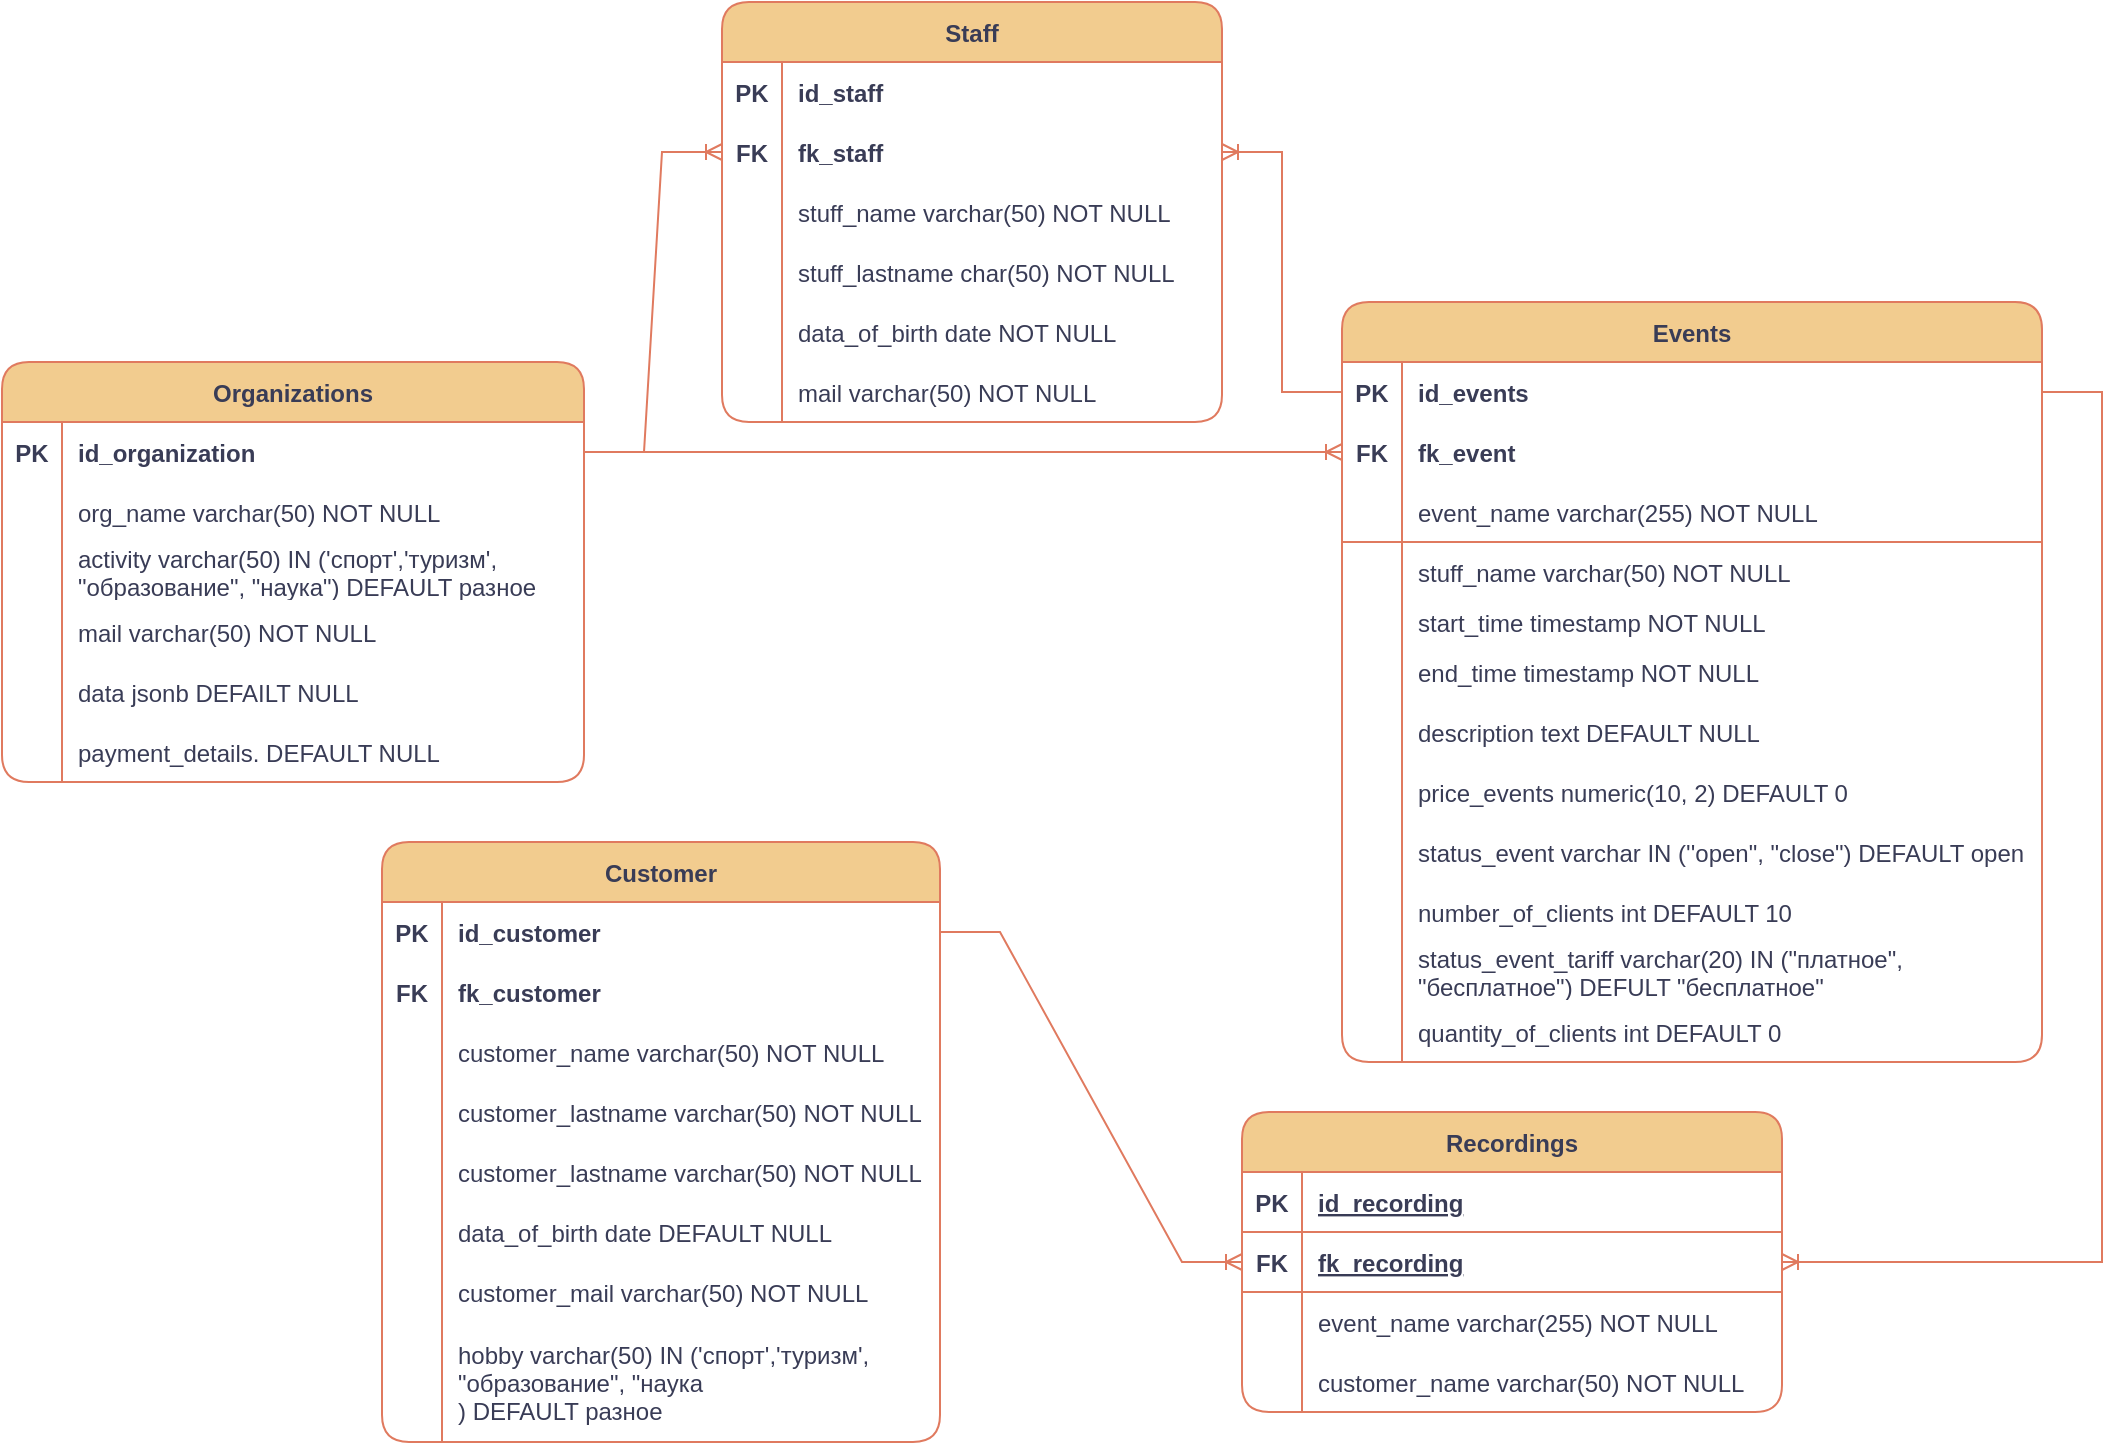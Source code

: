 <mxfile version="22.0.4" type="github" pages="2">
  <diagram id="R2lEEEUBdFMjLlhIrx00" name="Page-1">
    <mxGraphModel dx="1644" dy="1647" grid="1" gridSize="10" guides="1" tooltips="1" connect="1" arrows="1" fold="1" page="1" pageScale="1" pageWidth="850" pageHeight="1100" math="0" shadow="0" extFonts="Permanent Marker^https://fonts.googleapis.com/css?family=Permanent+Marker">
      <root>
        <mxCell id="0" />
        <mxCell id="1" parent="0" />
        <mxCell id="C-vyLk0tnHw3VtMMgP7b-2" value="Events" style="shape=table;startSize=30;container=1;collapsible=1;childLayout=tableLayout;fixedRows=1;rowLines=0;fontStyle=1;align=center;resizeLast=1;rounded=1;labelBackgroundColor=none;fillColor=#F2CC8F;strokeColor=#E07A5F;fontColor=#393C56;" parent="1" vertex="1">
          <mxGeometry x="530" y="70" width="350" height="380" as="geometry" />
        </mxCell>
        <mxCell id="FcAonX_O4nh6kJEHTX_8-189" value="" style="shape=partialRectangle;collapsible=0;dropTarget=0;pointerEvents=0;fillColor=none;points=[[0,0.5],[1,0.5]];portConstraint=eastwest;top=0;left=0;right=0;bottom=0;rounded=1;labelBackgroundColor=none;strokeColor=#E07A5F;fontColor=#393C56;" parent="C-vyLk0tnHw3VtMMgP7b-2" vertex="1">
          <mxGeometry y="30" width="350" height="30" as="geometry" />
        </mxCell>
        <mxCell id="FcAonX_O4nh6kJEHTX_8-190" value="PK" style="shape=partialRectangle;overflow=hidden;connectable=0;fillColor=none;top=0;left=0;bottom=0;right=0;rounded=1;labelBackgroundColor=none;strokeColor=#E07A5F;fontColor=#393C56;fontStyle=1" parent="FcAonX_O4nh6kJEHTX_8-189" vertex="1">
          <mxGeometry width="30" height="30" as="geometry">
            <mxRectangle width="30" height="30" as="alternateBounds" />
          </mxGeometry>
        </mxCell>
        <mxCell id="FcAonX_O4nh6kJEHTX_8-191" value="id_events" style="shape=partialRectangle;overflow=hidden;connectable=0;fillColor=none;top=0;left=0;bottom=0;right=0;align=left;spacingLeft=6;rounded=1;labelBackgroundColor=none;strokeColor=#E07A5F;fontColor=#393C56;fontStyle=1" parent="FcAonX_O4nh6kJEHTX_8-189" vertex="1">
          <mxGeometry x="30" width="320" height="30" as="geometry">
            <mxRectangle width="320" height="30" as="alternateBounds" />
          </mxGeometry>
        </mxCell>
        <mxCell id="FcAonX_O4nh6kJEHTX_8-214" value="" style="shape=partialRectangle;collapsible=0;dropTarget=0;pointerEvents=0;fillColor=none;points=[[0,0.5],[1,0.5]];portConstraint=eastwest;top=0;left=0;right=0;bottom=0;rounded=1;labelBackgroundColor=none;strokeColor=#E07A5F;fontColor=#393C56;" parent="C-vyLk0tnHw3VtMMgP7b-2" vertex="1">
          <mxGeometry y="60" width="350" height="30" as="geometry" />
        </mxCell>
        <mxCell id="FcAonX_O4nh6kJEHTX_8-215" value="FK" style="shape=partialRectangle;overflow=hidden;connectable=0;fillColor=none;top=0;left=0;bottom=0;right=0;rounded=1;labelBackgroundColor=none;strokeColor=#E07A5F;fontColor=#393C56;fontStyle=1" parent="FcAonX_O4nh6kJEHTX_8-214" vertex="1">
          <mxGeometry width="30" height="30" as="geometry">
            <mxRectangle width="30" height="30" as="alternateBounds" />
          </mxGeometry>
        </mxCell>
        <mxCell id="FcAonX_O4nh6kJEHTX_8-216" value="fk_event" style="shape=partialRectangle;overflow=hidden;connectable=0;fillColor=none;top=0;left=0;bottom=0;right=0;align=left;spacingLeft=6;rounded=1;labelBackgroundColor=none;strokeColor=#E07A5F;fontColor=#393C56;fontStyle=1" parent="FcAonX_O4nh6kJEHTX_8-214" vertex="1">
          <mxGeometry x="30" width="320" height="30" as="geometry">
            <mxRectangle width="320" height="30" as="alternateBounds" />
          </mxGeometry>
        </mxCell>
        <mxCell id="C-vyLk0tnHw3VtMMgP7b-3" value="" style="shape=partialRectangle;collapsible=0;dropTarget=0;pointerEvents=0;fillColor=none;points=[[0,0.5],[1,0.5]];portConstraint=eastwest;top=0;left=0;right=0;bottom=1;rounded=1;labelBackgroundColor=none;strokeColor=#E07A5F;fontColor=#393C56;" parent="C-vyLk0tnHw3VtMMgP7b-2" vertex="1">
          <mxGeometry y="90" width="350" height="30" as="geometry" />
        </mxCell>
        <mxCell id="C-vyLk0tnHw3VtMMgP7b-4" value="" style="shape=partialRectangle;overflow=hidden;connectable=0;fillColor=none;top=0;left=0;bottom=0;right=0;fontStyle=1;rounded=1;labelBackgroundColor=none;strokeColor=#E07A5F;fontColor=#393C56;" parent="C-vyLk0tnHw3VtMMgP7b-3" vertex="1">
          <mxGeometry width="30" height="30" as="geometry">
            <mxRectangle width="30" height="30" as="alternateBounds" />
          </mxGeometry>
        </mxCell>
        <mxCell id="C-vyLk0tnHw3VtMMgP7b-5" value="event_name varchar(255) NOT NULL" style="shape=partialRectangle;overflow=hidden;connectable=0;fillColor=none;top=0;left=0;bottom=0;right=0;align=left;spacingLeft=6;fontStyle=0;rounded=1;labelBackgroundColor=none;strokeColor=default;fontColor=#393C56;" parent="C-vyLk0tnHw3VtMMgP7b-3" vertex="1">
          <mxGeometry x="30" width="320" height="30" as="geometry">
            <mxRectangle width="320" height="30" as="alternateBounds" />
          </mxGeometry>
        </mxCell>
        <mxCell id="C-vyLk0tnHw3VtMMgP7b-6" value="" style="shape=partialRectangle;collapsible=0;dropTarget=0;pointerEvents=0;fillColor=none;points=[[0,0.5],[1,0.5]];portConstraint=eastwest;top=0;left=0;right=0;bottom=0;rounded=1;labelBackgroundColor=none;strokeColor=#E07A5F;fontColor=#393C56;" parent="C-vyLk0tnHw3VtMMgP7b-2" vertex="1">
          <mxGeometry y="120" width="350" height="30" as="geometry" />
        </mxCell>
        <mxCell id="C-vyLk0tnHw3VtMMgP7b-7" value="" style="shape=partialRectangle;overflow=hidden;connectable=0;fillColor=none;top=0;left=0;bottom=0;right=0;rounded=1;labelBackgroundColor=none;strokeColor=#E07A5F;fontColor=#393C56;" parent="C-vyLk0tnHw3VtMMgP7b-6" vertex="1">
          <mxGeometry width="30" height="30" as="geometry">
            <mxRectangle width="30" height="30" as="alternateBounds" />
          </mxGeometry>
        </mxCell>
        <mxCell id="C-vyLk0tnHw3VtMMgP7b-8" value="stuff_name varchar(50) NOT NULL" style="shape=partialRectangle;overflow=hidden;connectable=0;fillColor=none;top=0;left=0;bottom=0;right=0;align=left;spacingLeft=6;rounded=1;labelBackgroundColor=none;strokeColor=#E07A5F;fontColor=#393C56;" parent="C-vyLk0tnHw3VtMMgP7b-6" vertex="1">
          <mxGeometry x="30" width="320" height="30" as="geometry">
            <mxRectangle width="320" height="30" as="alternateBounds" />
          </mxGeometry>
        </mxCell>
        <mxCell id="C-vyLk0tnHw3VtMMgP7b-9" value="" style="shape=partialRectangle;collapsible=0;dropTarget=0;pointerEvents=0;fillColor=none;points=[[0,0.5],[1,0.5]];portConstraint=eastwest;top=0;left=0;right=0;bottom=0;rounded=1;labelBackgroundColor=none;strokeColor=#E07A5F;fontColor=#393C56;" parent="C-vyLk0tnHw3VtMMgP7b-2" vertex="1">
          <mxGeometry y="150" width="350" height="20" as="geometry" />
        </mxCell>
        <mxCell id="C-vyLk0tnHw3VtMMgP7b-10" value="" style="shape=partialRectangle;overflow=hidden;connectable=0;fillColor=none;top=0;left=0;bottom=0;right=0;rounded=1;labelBackgroundColor=none;strokeColor=#E07A5F;fontColor=#393C56;" parent="C-vyLk0tnHw3VtMMgP7b-9" vertex="1">
          <mxGeometry width="30" height="20" as="geometry">
            <mxRectangle width="30" height="20" as="alternateBounds" />
          </mxGeometry>
        </mxCell>
        <mxCell id="C-vyLk0tnHw3VtMMgP7b-11" value="start_time timestamp NOT NULL" style="shape=partialRectangle;overflow=hidden;connectable=0;fillColor=none;top=0;left=0;bottom=0;right=0;align=left;spacingLeft=6;rounded=1;labelBackgroundColor=none;strokeColor=#E07A5F;fontColor=#393C56;" parent="C-vyLk0tnHw3VtMMgP7b-9" vertex="1">
          <mxGeometry x="30" width="320" height="20" as="geometry">
            <mxRectangle width="320" height="20" as="alternateBounds" />
          </mxGeometry>
        </mxCell>
        <mxCell id="FcAonX_O4nh6kJEHTX_8-180" value="" style="shape=partialRectangle;collapsible=0;dropTarget=0;pointerEvents=0;fillColor=none;points=[[0,0.5],[1,0.5]];portConstraint=eastwest;top=0;left=0;right=0;bottom=0;rounded=1;labelBackgroundColor=none;strokeColor=#E07A5F;fontColor=#393C56;" parent="C-vyLk0tnHw3VtMMgP7b-2" vertex="1">
          <mxGeometry y="170" width="350" height="30" as="geometry" />
        </mxCell>
        <mxCell id="FcAonX_O4nh6kJEHTX_8-181" value="" style="shape=partialRectangle;overflow=hidden;connectable=0;fillColor=none;top=0;left=0;bottom=0;right=0;rounded=1;labelBackgroundColor=none;strokeColor=#E07A5F;fontColor=#393C56;" parent="FcAonX_O4nh6kJEHTX_8-180" vertex="1">
          <mxGeometry width="30" height="30" as="geometry">
            <mxRectangle width="30" height="30" as="alternateBounds" />
          </mxGeometry>
        </mxCell>
        <mxCell id="FcAonX_O4nh6kJEHTX_8-182" value="end_time timestamp NOT NULL" style="shape=partialRectangle;overflow=hidden;connectable=0;fillColor=none;top=0;left=0;bottom=0;right=0;align=left;spacingLeft=6;rounded=1;labelBackgroundColor=none;strokeColor=#E07A5F;fontColor=#393C56;" parent="FcAonX_O4nh6kJEHTX_8-180" vertex="1">
          <mxGeometry x="30" width="320" height="30" as="geometry">
            <mxRectangle width="320" height="30" as="alternateBounds" />
          </mxGeometry>
        </mxCell>
        <mxCell id="FcAonX_O4nh6kJEHTX_8-199" value="" style="shape=partialRectangle;collapsible=0;dropTarget=0;pointerEvents=0;fillColor=none;points=[[0,0.5],[1,0.5]];portConstraint=eastwest;top=0;left=0;right=0;bottom=0;rounded=1;labelBackgroundColor=none;strokeColor=#E07A5F;fontColor=#393C56;" parent="C-vyLk0tnHw3VtMMgP7b-2" vertex="1">
          <mxGeometry y="200" width="350" height="30" as="geometry" />
        </mxCell>
        <mxCell id="FcAonX_O4nh6kJEHTX_8-200" value="" style="shape=partialRectangle;overflow=hidden;connectable=0;fillColor=none;top=0;left=0;bottom=0;right=0;rounded=1;labelBackgroundColor=none;strokeColor=#E07A5F;fontColor=#393C56;" parent="FcAonX_O4nh6kJEHTX_8-199" vertex="1">
          <mxGeometry width="30" height="30" as="geometry">
            <mxRectangle width="30" height="30" as="alternateBounds" />
          </mxGeometry>
        </mxCell>
        <mxCell id="FcAonX_O4nh6kJEHTX_8-201" value="description text DEFAULT NULL" style="shape=partialRectangle;overflow=hidden;connectable=0;fillColor=none;top=0;left=0;bottom=0;right=0;align=left;spacingLeft=6;rounded=1;labelBackgroundColor=none;strokeColor=#E07A5F;fontColor=#393C56;" parent="FcAonX_O4nh6kJEHTX_8-199" vertex="1">
          <mxGeometry x="30" width="320" height="30" as="geometry">
            <mxRectangle width="320" height="30" as="alternateBounds" />
          </mxGeometry>
        </mxCell>
        <mxCell id="FcAonX_O4nh6kJEHTX_8-208" value="" style="shape=partialRectangle;collapsible=0;dropTarget=0;pointerEvents=0;fillColor=none;points=[[0,0.5],[1,0.5]];portConstraint=eastwest;top=0;left=0;right=0;bottom=0;rounded=1;labelBackgroundColor=none;strokeColor=#E07A5F;fontColor=#393C56;" parent="C-vyLk0tnHw3VtMMgP7b-2" vertex="1">
          <mxGeometry y="230" width="350" height="30" as="geometry" />
        </mxCell>
        <mxCell id="FcAonX_O4nh6kJEHTX_8-209" value="" style="shape=partialRectangle;overflow=hidden;connectable=0;fillColor=none;top=0;left=0;bottom=0;right=0;rounded=1;labelBackgroundColor=none;strokeColor=#E07A5F;fontColor=#393C56;" parent="FcAonX_O4nh6kJEHTX_8-208" vertex="1">
          <mxGeometry width="30" height="30" as="geometry">
            <mxRectangle width="30" height="30" as="alternateBounds" />
          </mxGeometry>
        </mxCell>
        <mxCell id="FcAonX_O4nh6kJEHTX_8-210" value="price_events numeric(10, 2) DEFAULT 0" style="shape=partialRectangle;overflow=hidden;connectable=0;fillColor=none;top=0;left=0;bottom=0;right=0;align=left;spacingLeft=6;rounded=1;labelBackgroundColor=none;strokeColor=#E07A5F;fontColor=#393C56;" parent="FcAonX_O4nh6kJEHTX_8-208" vertex="1">
          <mxGeometry x="30" width="320" height="30" as="geometry">
            <mxRectangle width="320" height="30" as="alternateBounds" />
          </mxGeometry>
        </mxCell>
        <mxCell id="FcAonX_O4nh6kJEHTX_8-257" value="" style="shape=partialRectangle;collapsible=0;dropTarget=0;pointerEvents=0;fillColor=none;points=[[0,0.5],[1,0.5]];portConstraint=eastwest;top=0;left=0;right=0;bottom=0;rounded=1;labelBackgroundColor=none;strokeColor=#E07A5F;fontColor=#393C56;" parent="C-vyLk0tnHw3VtMMgP7b-2" vertex="1">
          <mxGeometry y="260" width="350" height="30" as="geometry" />
        </mxCell>
        <mxCell id="FcAonX_O4nh6kJEHTX_8-258" value="" style="shape=partialRectangle;overflow=hidden;connectable=0;fillColor=none;top=0;left=0;bottom=0;right=0;rounded=1;labelBackgroundColor=none;strokeColor=#E07A5F;fontColor=#393C56;" parent="FcAonX_O4nh6kJEHTX_8-257" vertex="1">
          <mxGeometry width="30" height="30" as="geometry">
            <mxRectangle width="30" height="30" as="alternateBounds" />
          </mxGeometry>
        </mxCell>
        <mxCell id="FcAonX_O4nh6kJEHTX_8-259" value="status_event varchar IN (&#39;&#39;open&quot;, &quot;close&quot;) DEFAULT open" style="shape=partialRectangle;overflow=hidden;connectable=0;fillColor=none;top=0;left=0;bottom=0;right=0;align=left;spacingLeft=6;rounded=1;labelBackgroundColor=none;strokeColor=#E07A5F;fontColor=#393C56;" parent="FcAonX_O4nh6kJEHTX_8-257" vertex="1">
          <mxGeometry x="30" width="320" height="30" as="geometry">
            <mxRectangle width="320" height="30" as="alternateBounds" />
          </mxGeometry>
        </mxCell>
        <mxCell id="FcAonX_O4nh6kJEHTX_8-263" value="" style="shape=partialRectangle;collapsible=0;dropTarget=0;pointerEvents=0;fillColor=none;points=[[0,0.5],[1,0.5]];portConstraint=eastwest;top=0;left=0;right=0;bottom=0;rounded=1;labelBackgroundColor=none;strokeColor=#E07A5F;fontColor=#393C56;" parent="C-vyLk0tnHw3VtMMgP7b-2" vertex="1">
          <mxGeometry y="290" width="350" height="30" as="geometry" />
        </mxCell>
        <mxCell id="FcAonX_O4nh6kJEHTX_8-264" value="" style="shape=partialRectangle;overflow=hidden;connectable=0;fillColor=none;top=0;left=0;bottom=0;right=0;rounded=1;labelBackgroundColor=none;strokeColor=#E07A5F;fontColor=#393C56;" parent="FcAonX_O4nh6kJEHTX_8-263" vertex="1">
          <mxGeometry width="30" height="30" as="geometry">
            <mxRectangle width="30" height="30" as="alternateBounds" />
          </mxGeometry>
        </mxCell>
        <mxCell id="FcAonX_O4nh6kJEHTX_8-265" value="number_of_clients int DEFAULT 10" style="shape=partialRectangle;overflow=hidden;connectable=0;fillColor=none;top=0;left=0;bottom=0;right=0;align=left;spacingLeft=6;rounded=1;labelBackgroundColor=none;strokeColor=#E07A5F;fontColor=#393C56;" parent="FcAonX_O4nh6kJEHTX_8-263" vertex="1">
          <mxGeometry x="30" width="320" height="30" as="geometry">
            <mxRectangle width="320" height="30" as="alternateBounds" />
          </mxGeometry>
        </mxCell>
        <mxCell id="FcAonX_O4nh6kJEHTX_8-266" value="" style="shape=partialRectangle;collapsible=0;dropTarget=0;pointerEvents=0;fillColor=none;points=[[0,0.5],[1,0.5]];portConstraint=eastwest;top=0;left=0;right=0;bottom=0;rounded=1;labelBackgroundColor=none;strokeColor=#E07A5F;fontColor=#393C56;" parent="C-vyLk0tnHw3VtMMgP7b-2" vertex="1">
          <mxGeometry y="320" width="350" height="30" as="geometry" />
        </mxCell>
        <mxCell id="FcAonX_O4nh6kJEHTX_8-267" value="" style="shape=partialRectangle;overflow=hidden;connectable=0;fillColor=none;top=0;left=0;bottom=0;right=0;rounded=1;labelBackgroundColor=none;strokeColor=#E07A5F;fontColor=#393C56;" parent="FcAonX_O4nh6kJEHTX_8-266" vertex="1">
          <mxGeometry width="30" height="30" as="geometry">
            <mxRectangle width="30" height="30" as="alternateBounds" />
          </mxGeometry>
        </mxCell>
        <mxCell id="FcAonX_O4nh6kJEHTX_8-268" value="status_event_tariff varchar(20) IN (&quot;платное&quot;,&#xa;&quot;бесплатное&quot;) DEFULT &quot;бесплатное&quot;" style="shape=partialRectangle;overflow=hidden;connectable=0;fillColor=none;top=0;left=0;bottom=0;right=0;align=left;spacingLeft=6;rounded=1;labelBackgroundColor=none;strokeColor=#E07A5F;fontColor=#393C56;" parent="FcAonX_O4nh6kJEHTX_8-266" vertex="1">
          <mxGeometry x="30" width="320" height="30" as="geometry">
            <mxRectangle width="320" height="30" as="alternateBounds" />
          </mxGeometry>
        </mxCell>
        <mxCell id="FcAonX_O4nh6kJEHTX_8-269" value="" style="shape=partialRectangle;collapsible=0;dropTarget=0;pointerEvents=0;fillColor=none;points=[[0,0.5],[1,0.5]];portConstraint=eastwest;top=0;left=0;right=0;bottom=0;rounded=1;labelBackgroundColor=none;strokeColor=#E07A5F;fontColor=#393C56;" parent="C-vyLk0tnHw3VtMMgP7b-2" vertex="1">
          <mxGeometry y="350" width="350" height="30" as="geometry" />
        </mxCell>
        <mxCell id="FcAonX_O4nh6kJEHTX_8-270" value="" style="shape=partialRectangle;overflow=hidden;connectable=0;fillColor=none;top=0;left=0;bottom=0;right=0;rounded=1;labelBackgroundColor=none;strokeColor=#E07A5F;fontColor=#393C56;" parent="FcAonX_O4nh6kJEHTX_8-269" vertex="1">
          <mxGeometry width="30" height="30" as="geometry">
            <mxRectangle width="30" height="30" as="alternateBounds" />
          </mxGeometry>
        </mxCell>
        <mxCell id="FcAonX_O4nh6kJEHTX_8-271" value="quantity_of_clients int DEFAULT 0" style="shape=partialRectangle;overflow=hidden;connectable=0;fillColor=none;top=0;left=0;bottom=0;right=0;align=left;spacingLeft=6;rounded=1;labelBackgroundColor=none;strokeColor=#E07A5F;fontColor=#393C56;" parent="FcAonX_O4nh6kJEHTX_8-269" vertex="1">
          <mxGeometry x="30" width="320" height="30" as="geometry">
            <mxRectangle width="320" height="30" as="alternateBounds" />
          </mxGeometry>
        </mxCell>
        <mxCell id="C-vyLk0tnHw3VtMMgP7b-13" value="Recordings" style="shape=table;startSize=30;container=1;collapsible=1;childLayout=tableLayout;fixedRows=1;rowLines=0;fontStyle=1;align=center;resizeLast=1;rounded=1;labelBackgroundColor=none;fillColor=#F2CC8F;strokeColor=#E07A5F;fontColor=#393C56;" parent="1" vertex="1">
          <mxGeometry x="480" y="475" width="270" height="150" as="geometry" />
        </mxCell>
        <mxCell id="C-vyLk0tnHw3VtMMgP7b-14" value="" style="shape=partialRectangle;collapsible=0;dropTarget=0;pointerEvents=0;fillColor=none;points=[[0,0.5],[1,0.5]];portConstraint=eastwest;top=0;left=0;right=0;bottom=1;rounded=1;labelBackgroundColor=none;strokeColor=#E07A5F;fontColor=#393C56;" parent="C-vyLk0tnHw3VtMMgP7b-13" vertex="1">
          <mxGeometry y="30" width="270" height="30" as="geometry" />
        </mxCell>
        <mxCell id="C-vyLk0tnHw3VtMMgP7b-15" value="PK" style="shape=partialRectangle;overflow=hidden;connectable=0;fillColor=none;top=0;left=0;bottom=0;right=0;fontStyle=1;rounded=1;labelBackgroundColor=none;strokeColor=#E07A5F;fontColor=#393C56;" parent="C-vyLk0tnHw3VtMMgP7b-14" vertex="1">
          <mxGeometry width="30" height="30" as="geometry">
            <mxRectangle width="30" height="30" as="alternateBounds" />
          </mxGeometry>
        </mxCell>
        <mxCell id="C-vyLk0tnHw3VtMMgP7b-16" value="id_recording" style="shape=partialRectangle;overflow=hidden;connectable=0;fillColor=none;top=0;left=0;bottom=0;right=0;align=left;spacingLeft=6;fontStyle=5;rounded=1;labelBackgroundColor=none;strokeColor=#E07A5F;fontColor=#393C56;" parent="C-vyLk0tnHw3VtMMgP7b-14" vertex="1">
          <mxGeometry x="30" width="240" height="30" as="geometry">
            <mxRectangle width="240" height="30" as="alternateBounds" />
          </mxGeometry>
        </mxCell>
        <mxCell id="FcAonX_O4nh6kJEHTX_8-226" value="" style="shape=partialRectangle;collapsible=0;dropTarget=0;pointerEvents=0;fillColor=none;points=[[0,0.5],[1,0.5]];portConstraint=eastwest;top=0;left=0;right=0;bottom=1;rounded=1;labelBackgroundColor=none;strokeColor=#E07A5F;fontColor=#393C56;" parent="C-vyLk0tnHw3VtMMgP7b-13" vertex="1">
          <mxGeometry y="60" width="270" height="30" as="geometry" />
        </mxCell>
        <mxCell id="FcAonX_O4nh6kJEHTX_8-227" value="FK" style="shape=partialRectangle;overflow=hidden;connectable=0;fillColor=none;top=0;left=0;bottom=0;right=0;fontStyle=1;rounded=1;labelBackgroundColor=none;strokeColor=#E07A5F;fontColor=#393C56;" parent="FcAonX_O4nh6kJEHTX_8-226" vertex="1">
          <mxGeometry width="30" height="30" as="geometry">
            <mxRectangle width="30" height="30" as="alternateBounds" />
          </mxGeometry>
        </mxCell>
        <mxCell id="FcAonX_O4nh6kJEHTX_8-228" value="fk_recording" style="shape=partialRectangle;overflow=hidden;connectable=0;fillColor=none;top=0;left=0;bottom=0;right=0;align=left;spacingLeft=6;fontStyle=5;rounded=1;labelBackgroundColor=none;strokeColor=#E07A5F;fontColor=#393C56;" parent="FcAonX_O4nh6kJEHTX_8-226" vertex="1">
          <mxGeometry x="30" width="240" height="30" as="geometry">
            <mxRectangle width="240" height="30" as="alternateBounds" />
          </mxGeometry>
        </mxCell>
        <mxCell id="C-vyLk0tnHw3VtMMgP7b-17" value="" style="shape=partialRectangle;collapsible=0;dropTarget=0;pointerEvents=0;fillColor=none;points=[[0,0.5],[1,0.5]];portConstraint=eastwest;top=0;left=0;right=0;bottom=0;rounded=1;labelBackgroundColor=none;strokeColor=#E07A5F;fontColor=#393C56;" parent="C-vyLk0tnHw3VtMMgP7b-13" vertex="1">
          <mxGeometry y="90" width="270" height="30" as="geometry" />
        </mxCell>
        <mxCell id="C-vyLk0tnHw3VtMMgP7b-18" value="" style="shape=partialRectangle;overflow=hidden;connectable=0;fillColor=none;top=0;left=0;bottom=0;right=0;rounded=1;labelBackgroundColor=none;strokeColor=#E07A5F;fontColor=#393C56;" parent="C-vyLk0tnHw3VtMMgP7b-17" vertex="1">
          <mxGeometry width="30" height="30" as="geometry">
            <mxRectangle width="30" height="30" as="alternateBounds" />
          </mxGeometry>
        </mxCell>
        <mxCell id="C-vyLk0tnHw3VtMMgP7b-19" value="event_name varchar(255) NOT NULL" style="shape=partialRectangle;overflow=hidden;connectable=0;fillColor=none;top=0;left=0;bottom=0;right=0;align=left;spacingLeft=6;rounded=1;labelBackgroundColor=none;strokeColor=#E07A5F;fontColor=#393C56;" parent="C-vyLk0tnHw3VtMMgP7b-17" vertex="1">
          <mxGeometry x="30" width="240" height="30" as="geometry">
            <mxRectangle width="240" height="30" as="alternateBounds" />
          </mxGeometry>
        </mxCell>
        <mxCell id="FcAonX_O4nh6kJEHTX_8-202" value="" style="shape=partialRectangle;collapsible=0;dropTarget=0;pointerEvents=0;fillColor=none;points=[[0,0.5],[1,0.5]];portConstraint=eastwest;top=0;left=0;right=0;bottom=0;rounded=1;labelBackgroundColor=none;strokeColor=#E07A5F;fontColor=#393C56;" parent="C-vyLk0tnHw3VtMMgP7b-13" vertex="1">
          <mxGeometry y="120" width="270" height="30" as="geometry" />
        </mxCell>
        <mxCell id="FcAonX_O4nh6kJEHTX_8-203" value="" style="shape=partialRectangle;overflow=hidden;connectable=0;fillColor=none;top=0;left=0;bottom=0;right=0;rounded=1;labelBackgroundColor=none;strokeColor=#E07A5F;fontColor=#393C56;" parent="FcAonX_O4nh6kJEHTX_8-202" vertex="1">
          <mxGeometry width="30" height="30" as="geometry">
            <mxRectangle width="30" height="30" as="alternateBounds" />
          </mxGeometry>
        </mxCell>
        <mxCell id="FcAonX_O4nh6kJEHTX_8-204" value="customer_name varchar(50) NOT NULL" style="shape=partialRectangle;overflow=hidden;connectable=0;fillColor=none;top=0;left=0;bottom=0;right=0;align=left;spacingLeft=6;rounded=1;labelBackgroundColor=none;strokeColor=#E07A5F;fontColor=#393C56;" parent="FcAonX_O4nh6kJEHTX_8-202" vertex="1">
          <mxGeometry x="30" width="240" height="30" as="geometry">
            <mxRectangle width="240" height="30" as="alternateBounds" />
          </mxGeometry>
        </mxCell>
        <mxCell id="C-vyLk0tnHw3VtMMgP7b-23" value="Organizations" style="shape=table;startSize=30;container=1;collapsible=1;childLayout=tableLayout;fixedRows=1;rowLines=0;fontStyle=1;align=center;resizeLast=1;rounded=1;labelBackgroundColor=none;fillColor=#F2CC8F;strokeColor=#E07A5F;fontColor=#393C56;" parent="1" vertex="1">
          <mxGeometry x="-140" y="100" width="291" height="210" as="geometry" />
        </mxCell>
        <mxCell id="FcAonX_O4nh6kJEHTX_8-183" value="" style="shape=partialRectangle;collapsible=0;dropTarget=0;pointerEvents=0;fillColor=none;points=[[0,0.5],[1,0.5]];portConstraint=eastwest;top=0;left=0;right=0;bottom=0;rounded=1;labelBackgroundColor=none;strokeColor=#E07A5F;fontColor=#393C56;" parent="C-vyLk0tnHw3VtMMgP7b-23" vertex="1">
          <mxGeometry y="30" width="291" height="30" as="geometry" />
        </mxCell>
        <mxCell id="FcAonX_O4nh6kJEHTX_8-184" value="PK" style="shape=partialRectangle;overflow=hidden;connectable=0;fillColor=none;top=0;left=0;bottom=0;right=0;rounded=1;labelBackgroundColor=none;strokeColor=#E07A5F;fontColor=#393C56;fontStyle=1" parent="FcAonX_O4nh6kJEHTX_8-183" vertex="1">
          <mxGeometry width="30" height="30" as="geometry">
            <mxRectangle width="30" height="30" as="alternateBounds" />
          </mxGeometry>
        </mxCell>
        <mxCell id="FcAonX_O4nh6kJEHTX_8-185" value="id_organization" style="shape=partialRectangle;overflow=hidden;connectable=0;fillColor=none;top=0;left=0;bottom=0;right=0;align=left;spacingLeft=6;rounded=1;labelBackgroundColor=none;strokeColor=#E07A5F;fontColor=#393C56;fontStyle=1" parent="FcAonX_O4nh6kJEHTX_8-183" vertex="1">
          <mxGeometry x="30" width="261" height="30" as="geometry">
            <mxRectangle width="261" height="30" as="alternateBounds" />
          </mxGeometry>
        </mxCell>
        <mxCell id="C-vyLk0tnHw3VtMMgP7b-27" value="" style="shape=partialRectangle;collapsible=0;dropTarget=0;pointerEvents=0;fillColor=none;points=[[0,0.5],[1,0.5]];portConstraint=eastwest;top=0;left=0;right=0;bottom=0;rounded=1;labelBackgroundColor=none;strokeColor=#E07A5F;fontColor=#393C56;" parent="C-vyLk0tnHw3VtMMgP7b-23" vertex="1">
          <mxGeometry y="60" width="291" height="30" as="geometry" />
        </mxCell>
        <mxCell id="C-vyLk0tnHw3VtMMgP7b-28" value="" style="shape=partialRectangle;overflow=hidden;connectable=0;fillColor=none;top=0;left=0;bottom=0;right=0;rounded=1;labelBackgroundColor=none;strokeColor=#E07A5F;fontColor=#393C56;" parent="C-vyLk0tnHw3VtMMgP7b-27" vertex="1">
          <mxGeometry width="30" height="30" as="geometry">
            <mxRectangle width="30" height="30" as="alternateBounds" />
          </mxGeometry>
        </mxCell>
        <mxCell id="C-vyLk0tnHw3VtMMgP7b-29" value="org_name varchar(50) NOT NULL" style="shape=partialRectangle;overflow=hidden;connectable=0;fillColor=none;top=0;left=0;bottom=0;right=0;align=left;spacingLeft=6;rounded=1;labelBackgroundColor=none;strokeColor=#E07A5F;fontColor=#393C56;" parent="C-vyLk0tnHw3VtMMgP7b-27" vertex="1">
          <mxGeometry x="30" width="261" height="30" as="geometry">
            <mxRectangle width="261" height="30" as="alternateBounds" />
          </mxGeometry>
        </mxCell>
        <mxCell id="FcAonX_O4nh6kJEHTX_8-1" value="" style="shape=partialRectangle;collapsible=0;dropTarget=0;pointerEvents=0;fillColor=none;points=[[0,0.5],[1,0.5]];portConstraint=eastwest;top=0;left=0;right=0;bottom=0;rounded=1;labelBackgroundColor=none;strokeColor=#E07A5F;fontColor=#393C56;" parent="C-vyLk0tnHw3VtMMgP7b-23" vertex="1">
          <mxGeometry y="90" width="291" height="30" as="geometry" />
        </mxCell>
        <mxCell id="FcAonX_O4nh6kJEHTX_8-2" value="" style="shape=partialRectangle;overflow=hidden;connectable=0;fillColor=none;top=0;left=0;bottom=0;right=0;rounded=1;labelBackgroundColor=none;strokeColor=#E07A5F;fontColor=#393C56;" parent="FcAonX_O4nh6kJEHTX_8-1" vertex="1">
          <mxGeometry width="30" height="30" as="geometry">
            <mxRectangle width="30" height="30" as="alternateBounds" />
          </mxGeometry>
        </mxCell>
        <mxCell id="FcAonX_O4nh6kJEHTX_8-3" value="activity varchar(50) IN (&#39;спорт&#39;,&#39;туризм&#39;,&#xa;&quot;образование&quot;, &quot;наука&quot;) DEFAULT разное" style="shape=partialRectangle;overflow=hidden;connectable=0;fillColor=none;top=0;left=0;bottom=0;right=0;align=left;spacingLeft=6;rounded=1;labelBackgroundColor=none;strokeColor=#E07A5F;fontColor=#393C56;" parent="FcAonX_O4nh6kJEHTX_8-1" vertex="1">
          <mxGeometry x="30" width="261" height="30" as="geometry">
            <mxRectangle width="261" height="30" as="alternateBounds" />
          </mxGeometry>
        </mxCell>
        <mxCell id="FcAonX_O4nh6kJEHTX_8-7" value="" style="shape=partialRectangle;collapsible=0;dropTarget=0;pointerEvents=0;fillColor=none;points=[[0,0.5],[1,0.5]];portConstraint=eastwest;top=0;left=0;right=0;bottom=0;rounded=1;labelBackgroundColor=none;strokeColor=#E07A5F;fontColor=#393C56;" parent="C-vyLk0tnHw3VtMMgP7b-23" vertex="1">
          <mxGeometry y="120" width="291" height="30" as="geometry" />
        </mxCell>
        <mxCell id="FcAonX_O4nh6kJEHTX_8-8" value="" style="shape=partialRectangle;overflow=hidden;connectable=0;fillColor=none;top=0;left=0;bottom=0;right=0;rounded=1;labelBackgroundColor=none;strokeColor=#E07A5F;fontColor=#393C56;" parent="FcAonX_O4nh6kJEHTX_8-7" vertex="1">
          <mxGeometry width="30" height="30" as="geometry">
            <mxRectangle width="30" height="30" as="alternateBounds" />
          </mxGeometry>
        </mxCell>
        <mxCell id="FcAonX_O4nh6kJEHTX_8-9" value="mail varchar(50) NOT NULL" style="shape=partialRectangle;overflow=hidden;connectable=0;fillColor=none;top=0;left=0;bottom=0;right=0;align=left;spacingLeft=6;rounded=1;labelBackgroundColor=none;strokeColor=#E07A5F;fontColor=#393C56;" parent="FcAonX_O4nh6kJEHTX_8-7" vertex="1">
          <mxGeometry x="30" width="261" height="30" as="geometry">
            <mxRectangle width="261" height="30" as="alternateBounds" />
          </mxGeometry>
        </mxCell>
        <mxCell id="FcAonX_O4nh6kJEHTX_8-10" value="" style="shape=partialRectangle;collapsible=0;dropTarget=0;pointerEvents=0;fillColor=none;points=[[0,0.5],[1,0.5]];portConstraint=eastwest;top=0;left=0;right=0;bottom=0;rounded=1;labelBackgroundColor=none;strokeColor=#E07A5F;fontColor=#393C56;" parent="C-vyLk0tnHw3VtMMgP7b-23" vertex="1">
          <mxGeometry y="150" width="291" height="30" as="geometry" />
        </mxCell>
        <mxCell id="FcAonX_O4nh6kJEHTX_8-11" value="" style="shape=partialRectangle;overflow=hidden;connectable=0;fillColor=none;top=0;left=0;bottom=0;right=0;rounded=1;labelBackgroundColor=none;strokeColor=#E07A5F;fontColor=#393C56;" parent="FcAonX_O4nh6kJEHTX_8-10" vertex="1">
          <mxGeometry width="30" height="30" as="geometry">
            <mxRectangle width="30" height="30" as="alternateBounds" />
          </mxGeometry>
        </mxCell>
        <mxCell id="FcAonX_O4nh6kJEHTX_8-12" value="data jsonb DEFAILT NULL" style="shape=partialRectangle;overflow=hidden;connectable=0;fillColor=none;top=0;left=0;bottom=0;right=0;align=left;spacingLeft=6;rounded=1;labelBackgroundColor=none;strokeColor=#E07A5F;fontColor=#393C56;" parent="FcAonX_O4nh6kJEHTX_8-10" vertex="1">
          <mxGeometry x="30" width="261" height="30" as="geometry">
            <mxRectangle width="261" height="30" as="alternateBounds" />
          </mxGeometry>
        </mxCell>
        <mxCell id="FcAonX_O4nh6kJEHTX_8-13" value="" style="shape=partialRectangle;collapsible=0;dropTarget=0;pointerEvents=0;fillColor=none;points=[[0,0.5],[1,0.5]];portConstraint=eastwest;top=0;left=0;right=0;bottom=0;rounded=1;labelBackgroundColor=none;strokeColor=#E07A5F;fontColor=#393C56;" parent="C-vyLk0tnHw3VtMMgP7b-23" vertex="1">
          <mxGeometry y="180" width="291" height="30" as="geometry" />
        </mxCell>
        <mxCell id="FcAonX_O4nh6kJEHTX_8-14" value="" style="shape=partialRectangle;overflow=hidden;connectable=0;fillColor=none;top=0;left=0;bottom=0;right=0;rounded=1;labelBackgroundColor=none;strokeColor=#E07A5F;fontColor=#393C56;" parent="FcAonX_O4nh6kJEHTX_8-13" vertex="1">
          <mxGeometry width="30" height="30" as="geometry">
            <mxRectangle width="30" height="30" as="alternateBounds" />
          </mxGeometry>
        </mxCell>
        <mxCell id="FcAonX_O4nh6kJEHTX_8-15" value="payment_details. DEFAULT NULL" style="shape=partialRectangle;overflow=hidden;connectable=0;fillColor=none;top=0;left=0;bottom=0;right=0;align=left;spacingLeft=6;rounded=1;labelBackgroundColor=none;strokeColor=#E07A5F;fontColor=#393C56;" parent="FcAonX_O4nh6kJEHTX_8-13" vertex="1">
          <mxGeometry x="30" width="261" height="30" as="geometry">
            <mxRectangle width="261" height="30" as="alternateBounds" />
          </mxGeometry>
        </mxCell>
        <mxCell id="JEwM6BS6gwkNIQAgvdOr-1" value="Customer" style="shape=table;startSize=30;container=1;collapsible=1;childLayout=tableLayout;fixedRows=1;rowLines=0;fontStyle=1;align=center;resizeLast=1;rounded=1;labelBackgroundColor=none;fillColor=#F2CC8F;strokeColor=#E07A5F;fontColor=#393C56;" parent="1" vertex="1">
          <mxGeometry x="50" y="340" width="279" height="300" as="geometry">
            <mxRectangle x="120" y="300" width="110" height="30" as="alternateBounds" />
          </mxGeometry>
        </mxCell>
        <mxCell id="FcAonX_O4nh6kJEHTX_8-196" value="" style="shape=partialRectangle;collapsible=0;dropTarget=0;pointerEvents=0;fillColor=none;points=[[0,0.5],[1,0.5]];portConstraint=eastwest;top=0;left=0;right=0;bottom=0;rounded=1;labelBackgroundColor=none;strokeColor=#E07A5F;fontColor=#393C56;" parent="JEwM6BS6gwkNIQAgvdOr-1" vertex="1">
          <mxGeometry y="30" width="279" height="30" as="geometry" />
        </mxCell>
        <mxCell id="FcAonX_O4nh6kJEHTX_8-197" value="PK" style="shape=partialRectangle;overflow=hidden;connectable=0;fillColor=none;top=0;left=0;bottom=0;right=0;rounded=1;labelBackgroundColor=none;strokeColor=#E07A5F;fontColor=#393C56;fontStyle=1" parent="FcAonX_O4nh6kJEHTX_8-196" vertex="1">
          <mxGeometry width="30" height="30" as="geometry">
            <mxRectangle width="30" height="30" as="alternateBounds" />
          </mxGeometry>
        </mxCell>
        <mxCell id="FcAonX_O4nh6kJEHTX_8-198" value="id_customer" style="shape=partialRectangle;overflow=hidden;connectable=0;fillColor=none;top=0;left=0;bottom=0;right=0;align=left;spacingLeft=6;rounded=1;labelBackgroundColor=none;strokeColor=#E07A5F;fontColor=#393C56;fontStyle=1" parent="FcAonX_O4nh6kJEHTX_8-196" vertex="1">
          <mxGeometry x="30" width="249" height="30" as="geometry">
            <mxRectangle width="249" height="30" as="alternateBounds" />
          </mxGeometry>
        </mxCell>
        <mxCell id="FcAonX_O4nh6kJEHTX_8-222" value="" style="shape=partialRectangle;collapsible=0;dropTarget=0;pointerEvents=0;fillColor=none;points=[[0,0.5],[1,0.5]];portConstraint=eastwest;top=0;left=0;right=0;bottom=0;rounded=1;labelBackgroundColor=none;strokeColor=#E07A5F;fontColor=#393C56;" parent="JEwM6BS6gwkNIQAgvdOr-1" vertex="1">
          <mxGeometry y="60" width="279" height="30" as="geometry" />
        </mxCell>
        <mxCell id="FcAonX_O4nh6kJEHTX_8-223" value="FK" style="shape=partialRectangle;overflow=hidden;connectable=0;fillColor=none;top=0;left=0;bottom=0;right=0;rounded=1;labelBackgroundColor=none;strokeColor=#E07A5F;fontColor=#393C56;fontStyle=1" parent="FcAonX_O4nh6kJEHTX_8-222" vertex="1">
          <mxGeometry width="30" height="30" as="geometry">
            <mxRectangle width="30" height="30" as="alternateBounds" />
          </mxGeometry>
        </mxCell>
        <mxCell id="FcAonX_O4nh6kJEHTX_8-224" value="fk_customer" style="shape=partialRectangle;overflow=hidden;connectable=0;fillColor=none;top=0;left=0;bottom=0;right=0;align=left;spacingLeft=6;rounded=1;labelBackgroundColor=none;strokeColor=#E07A5F;fontColor=#393C56;fontStyle=1" parent="FcAonX_O4nh6kJEHTX_8-222" vertex="1">
          <mxGeometry x="30" width="249" height="30" as="geometry">
            <mxRectangle width="249" height="30" as="alternateBounds" />
          </mxGeometry>
        </mxCell>
        <mxCell id="JEwM6BS6gwkNIQAgvdOr-5" value="" style="shape=partialRectangle;collapsible=0;dropTarget=0;pointerEvents=0;fillColor=none;points=[[0,0.5],[1,0.5]];portConstraint=eastwest;top=0;left=0;right=0;bottom=0;rounded=1;labelBackgroundColor=none;strokeColor=#E07A5F;fontColor=#393C56;" parent="JEwM6BS6gwkNIQAgvdOr-1" vertex="1">
          <mxGeometry y="90" width="279" height="30" as="geometry" />
        </mxCell>
        <mxCell id="JEwM6BS6gwkNIQAgvdOr-6" value="" style="shape=partialRectangle;overflow=hidden;connectable=0;fillColor=none;top=0;left=0;bottom=0;right=0;rounded=1;labelBackgroundColor=none;strokeColor=#E07A5F;fontColor=#393C56;" parent="JEwM6BS6gwkNIQAgvdOr-5" vertex="1">
          <mxGeometry width="30" height="30" as="geometry">
            <mxRectangle width="30" height="30" as="alternateBounds" />
          </mxGeometry>
        </mxCell>
        <mxCell id="JEwM6BS6gwkNIQAgvdOr-7" value="" style="shape=partialRectangle;overflow=hidden;connectable=0;fillColor=none;top=0;left=0;bottom=0;right=0;align=left;spacingLeft=6;rounded=1;labelBackgroundColor=none;strokeColor=#E07A5F;fontColor=#393C56;" parent="JEwM6BS6gwkNIQAgvdOr-5" vertex="1">
          <mxGeometry x="30" width="249" height="30" as="geometry">
            <mxRectangle width="249" height="30" as="alternateBounds" />
          </mxGeometry>
        </mxCell>
        <mxCell id="FcAonX_O4nh6kJEHTX_8-260" value="" style="shape=partialRectangle;collapsible=0;dropTarget=0;pointerEvents=0;fillColor=none;points=[[0,0.5],[1,0.5]];portConstraint=eastwest;top=0;left=0;right=0;bottom=0;rounded=1;labelBackgroundColor=none;strokeColor=#E07A5F;fontColor=#393C56;" parent="JEwM6BS6gwkNIQAgvdOr-1" vertex="1">
          <mxGeometry y="120" width="279" height="30" as="geometry" />
        </mxCell>
        <mxCell id="FcAonX_O4nh6kJEHTX_8-261" value="" style="shape=partialRectangle;overflow=hidden;connectable=0;fillColor=none;top=0;left=0;bottom=0;right=0;rounded=1;labelBackgroundColor=none;strokeColor=#E07A5F;fontColor=#393C56;" parent="FcAonX_O4nh6kJEHTX_8-260" vertex="1">
          <mxGeometry width="30" height="30" as="geometry">
            <mxRectangle width="30" height="30" as="alternateBounds" />
          </mxGeometry>
        </mxCell>
        <mxCell id="FcAonX_O4nh6kJEHTX_8-262" value="customer_lastname varchar(50) NOT NULL" style="shape=partialRectangle;overflow=hidden;connectable=0;fillColor=none;top=0;left=0;bottom=0;right=0;align=left;spacingLeft=6;rounded=1;labelBackgroundColor=none;strokeColor=#E07A5F;fontColor=#393C56;" parent="FcAonX_O4nh6kJEHTX_8-260" vertex="1">
          <mxGeometry x="30" width="249" height="30" as="geometry">
            <mxRectangle width="249" height="30" as="alternateBounds" />
          </mxGeometry>
        </mxCell>
        <mxCell id="FcAonX_O4nh6kJEHTX_8-24" value="" style="shape=partialRectangle;collapsible=0;dropTarget=0;pointerEvents=0;fillColor=none;points=[[0,0.5],[1,0.5]];portConstraint=eastwest;top=0;left=0;right=0;bottom=0;rounded=1;labelBackgroundColor=none;strokeColor=#E07A5F;fontColor=#393C56;" parent="JEwM6BS6gwkNIQAgvdOr-1" vertex="1">
          <mxGeometry y="150" width="279" height="30" as="geometry" />
        </mxCell>
        <mxCell id="FcAonX_O4nh6kJEHTX_8-25" value="" style="shape=partialRectangle;overflow=hidden;connectable=0;fillColor=none;top=0;left=0;bottom=0;right=0;rounded=1;labelBackgroundColor=none;strokeColor=#E07A5F;fontColor=#393C56;" parent="FcAonX_O4nh6kJEHTX_8-24" vertex="1">
          <mxGeometry width="30" height="30" as="geometry">
            <mxRectangle width="30" height="30" as="alternateBounds" />
          </mxGeometry>
        </mxCell>
        <mxCell id="FcAonX_O4nh6kJEHTX_8-26" value="customer_lastname varchar(50) NOT NULL" style="shape=partialRectangle;overflow=hidden;connectable=0;fillColor=none;top=0;left=0;bottom=0;right=0;align=left;spacingLeft=6;rounded=1;labelBackgroundColor=none;strokeColor=#E07A5F;fontColor=#393C56;" parent="FcAonX_O4nh6kJEHTX_8-24" vertex="1">
          <mxGeometry x="30" width="249" height="30" as="geometry">
            <mxRectangle width="249" height="30" as="alternateBounds" />
          </mxGeometry>
        </mxCell>
        <mxCell id="FcAonX_O4nh6kJEHTX_8-27" value="" style="shape=partialRectangle;collapsible=0;dropTarget=0;pointerEvents=0;fillColor=none;points=[[0,0.5],[1,0.5]];portConstraint=eastwest;top=0;left=0;right=0;bottom=0;rounded=1;labelBackgroundColor=none;strokeColor=#E07A5F;fontColor=#393C56;" parent="JEwM6BS6gwkNIQAgvdOr-1" vertex="1">
          <mxGeometry y="180" width="279" height="30" as="geometry" />
        </mxCell>
        <mxCell id="FcAonX_O4nh6kJEHTX_8-28" value="" style="shape=partialRectangle;overflow=hidden;connectable=0;fillColor=none;top=0;left=0;bottom=0;right=0;rounded=1;labelBackgroundColor=none;strokeColor=#E07A5F;fontColor=#393C56;" parent="FcAonX_O4nh6kJEHTX_8-27" vertex="1">
          <mxGeometry width="30" height="30" as="geometry">
            <mxRectangle width="30" height="30" as="alternateBounds" />
          </mxGeometry>
        </mxCell>
        <mxCell id="FcAonX_O4nh6kJEHTX_8-29" value="data_of_birth date DEFAULT NULL" style="shape=partialRectangle;overflow=hidden;connectable=0;fillColor=none;top=0;left=0;bottom=0;right=0;align=left;spacingLeft=6;rounded=1;labelBackgroundColor=none;strokeColor=#E07A5F;fontColor=#393C56;" parent="FcAonX_O4nh6kJEHTX_8-27" vertex="1">
          <mxGeometry x="30" width="249" height="30" as="geometry">
            <mxRectangle width="249" height="30" as="alternateBounds" />
          </mxGeometry>
        </mxCell>
        <mxCell id="FcAonX_O4nh6kJEHTX_8-30" value="" style="shape=partialRectangle;collapsible=0;dropTarget=0;pointerEvents=0;fillColor=none;points=[[0,0.5],[1,0.5]];portConstraint=eastwest;top=0;left=0;right=0;bottom=0;rounded=1;labelBackgroundColor=none;strokeColor=#E07A5F;fontColor=#393C56;" parent="JEwM6BS6gwkNIQAgvdOr-1" vertex="1">
          <mxGeometry y="210" width="279" height="30" as="geometry" />
        </mxCell>
        <mxCell id="FcAonX_O4nh6kJEHTX_8-31" value="" style="shape=partialRectangle;overflow=hidden;connectable=0;fillColor=none;top=0;left=0;bottom=0;right=0;rounded=1;labelBackgroundColor=none;strokeColor=#E07A5F;fontColor=#393C56;" parent="FcAonX_O4nh6kJEHTX_8-30" vertex="1">
          <mxGeometry width="30" height="30" as="geometry">
            <mxRectangle width="30" height="30" as="alternateBounds" />
          </mxGeometry>
        </mxCell>
        <mxCell id="FcAonX_O4nh6kJEHTX_8-32" value="customer_mail varchar(50) NOT NULL" style="shape=partialRectangle;overflow=hidden;connectable=0;fillColor=none;top=0;left=0;bottom=0;right=0;align=left;spacingLeft=6;rounded=1;labelBackgroundColor=none;strokeColor=#E07A5F;fontColor=#393C56;" parent="FcAonX_O4nh6kJEHTX_8-30" vertex="1">
          <mxGeometry x="30" width="249" height="30" as="geometry">
            <mxRectangle width="249" height="30" as="alternateBounds" />
          </mxGeometry>
        </mxCell>
        <mxCell id="FcAonX_O4nh6kJEHTX_8-33" value="" style="shape=partialRectangle;collapsible=0;dropTarget=0;pointerEvents=0;fillColor=none;points=[[0,0.5],[1,0.5]];portConstraint=eastwest;top=0;left=0;right=0;bottom=0;rounded=1;labelBackgroundColor=none;strokeColor=#E07A5F;fontColor=#393C56;" parent="JEwM6BS6gwkNIQAgvdOr-1" vertex="1">
          <mxGeometry y="240" width="279" height="60" as="geometry" />
        </mxCell>
        <mxCell id="FcAonX_O4nh6kJEHTX_8-34" value="" style="shape=partialRectangle;overflow=hidden;connectable=0;fillColor=none;top=0;left=0;bottom=0;right=0;rounded=1;labelBackgroundColor=none;strokeColor=#E07A5F;fontColor=#393C56;" parent="FcAonX_O4nh6kJEHTX_8-33" vertex="1">
          <mxGeometry width="30" height="60" as="geometry">
            <mxRectangle width="30" height="60" as="alternateBounds" />
          </mxGeometry>
        </mxCell>
        <mxCell id="FcAonX_O4nh6kJEHTX_8-35" value="hobby varchar(50) IN (&#39;спорт&#39;,&#39;туризм&#39;,&#xa;&quot;образование&quot;, &quot;наука&#xa;) DEFAULT разное" style="shape=partialRectangle;overflow=hidden;connectable=0;fillColor=none;top=0;left=0;bottom=0;right=0;align=left;spacingLeft=6;rounded=1;labelBackgroundColor=none;strokeColor=#E07A5F;fontColor=#393C56;" parent="FcAonX_O4nh6kJEHTX_8-33" vertex="1">
          <mxGeometry x="30" width="249" height="60" as="geometry">
            <mxRectangle width="249" height="60" as="alternateBounds" />
          </mxGeometry>
        </mxCell>
        <object label="Staff" id="JEwM6BS6gwkNIQAgvdOr-8">
          <mxCell style="shape=table;startSize=30;container=1;collapsible=1;childLayout=tableLayout;fixedRows=1;rowLines=0;fontStyle=1;align=center;resizeLast=1;rounded=1;labelBackgroundColor=none;fillColor=#F2CC8F;strokeColor=#E07A5F;fontColor=#393C56;" parent="1" vertex="1">
            <mxGeometry x="220" y="-80" width="250" height="210" as="geometry">
              <mxRectangle x="270" y="-80" width="70" height="30" as="alternateBounds" />
            </mxGeometry>
          </mxCell>
        </object>
        <mxCell id="FcAonX_O4nh6kJEHTX_8-192" value="" style="shape=partialRectangle;collapsible=0;dropTarget=0;pointerEvents=0;fillColor=none;points=[[0,0.5],[1,0.5]];portConstraint=eastwest;top=0;left=0;right=0;bottom=0;rounded=1;labelBackgroundColor=none;strokeColor=#E07A5F;fontColor=#393C56;" parent="JEwM6BS6gwkNIQAgvdOr-8" vertex="1">
          <mxGeometry y="30" width="250" height="30" as="geometry" />
        </mxCell>
        <mxCell id="FcAonX_O4nh6kJEHTX_8-193" value="PK" style="shape=partialRectangle;overflow=hidden;connectable=0;fillColor=none;top=0;left=0;bottom=0;right=0;rounded=1;labelBackgroundColor=none;strokeColor=#E07A5F;fontColor=#393C56;fontStyle=1" parent="FcAonX_O4nh6kJEHTX_8-192" vertex="1">
          <mxGeometry width="30" height="30" as="geometry">
            <mxRectangle width="30" height="30" as="alternateBounds" />
          </mxGeometry>
        </mxCell>
        <mxCell id="FcAonX_O4nh6kJEHTX_8-194" value="id_staff" style="shape=partialRectangle;overflow=hidden;connectable=0;fillColor=none;top=0;left=0;bottom=0;right=0;align=left;spacingLeft=6;rounded=1;labelBackgroundColor=none;strokeColor=#E07A5F;fontColor=#393C56;fontStyle=1" parent="FcAonX_O4nh6kJEHTX_8-192" vertex="1">
          <mxGeometry x="30" width="220" height="30" as="geometry">
            <mxRectangle width="220" height="30" as="alternateBounds" />
          </mxGeometry>
        </mxCell>
        <mxCell id="FcAonX_O4nh6kJEHTX_8-218" value="" style="shape=partialRectangle;collapsible=0;dropTarget=0;pointerEvents=0;fillColor=none;points=[[0,0.5],[1,0.5]];portConstraint=eastwest;top=0;left=0;right=0;bottom=0;rounded=1;labelBackgroundColor=none;strokeColor=#E07A5F;fontColor=#393C56;" parent="JEwM6BS6gwkNIQAgvdOr-8" vertex="1">
          <mxGeometry y="60" width="250" height="30" as="geometry" />
        </mxCell>
        <mxCell id="FcAonX_O4nh6kJEHTX_8-219" value="FK" style="shape=partialRectangle;overflow=hidden;connectable=0;fillColor=none;top=0;left=0;bottom=0;right=0;rounded=1;labelBackgroundColor=none;strokeColor=#E07A5F;fontColor=#393C56;fontStyle=1" parent="FcAonX_O4nh6kJEHTX_8-218" vertex="1">
          <mxGeometry width="30" height="30" as="geometry">
            <mxRectangle width="30" height="30" as="alternateBounds" />
          </mxGeometry>
        </mxCell>
        <mxCell id="FcAonX_O4nh6kJEHTX_8-220" value="fk_staff" style="shape=partialRectangle;overflow=hidden;connectable=0;fillColor=none;top=0;left=0;bottom=0;right=0;align=left;spacingLeft=6;rounded=1;labelBackgroundColor=none;strokeColor=#E07A5F;fontColor=#393C56;fontStyle=1" parent="FcAonX_O4nh6kJEHTX_8-218" vertex="1">
          <mxGeometry x="30" width="220" height="30" as="geometry">
            <mxRectangle width="220" height="30" as="alternateBounds" />
          </mxGeometry>
        </mxCell>
        <mxCell id="JEwM6BS6gwkNIQAgvdOr-12" value="" style="shape=partialRectangle;collapsible=0;dropTarget=0;pointerEvents=0;fillColor=none;points=[[0,0.5],[1,0.5]];portConstraint=eastwest;top=0;left=0;right=0;bottom=0;rounded=1;labelBackgroundColor=none;strokeColor=#E07A5F;fontColor=#393C56;" parent="JEwM6BS6gwkNIQAgvdOr-8" vertex="1">
          <mxGeometry y="90" width="250" height="30" as="geometry" />
        </mxCell>
        <mxCell id="JEwM6BS6gwkNIQAgvdOr-13" value="" style="shape=partialRectangle;overflow=hidden;connectable=0;fillColor=none;top=0;left=0;bottom=0;right=0;rounded=1;labelBackgroundColor=none;strokeColor=#E07A5F;fontColor=#393C56;" parent="JEwM6BS6gwkNIQAgvdOr-12" vertex="1">
          <mxGeometry width="30" height="30" as="geometry">
            <mxRectangle width="30" height="30" as="alternateBounds" />
          </mxGeometry>
        </mxCell>
        <mxCell id="JEwM6BS6gwkNIQAgvdOr-14" value="stuff_name varchar(50) NOT NULL" style="shape=partialRectangle;overflow=hidden;connectable=0;fillColor=none;top=0;left=0;bottom=0;right=0;align=left;spacingLeft=6;rounded=1;labelBackgroundColor=none;strokeColor=#E07A5F;fontColor=#393C56;" parent="JEwM6BS6gwkNIQAgvdOr-12" vertex="1">
          <mxGeometry x="30" width="220" height="30" as="geometry">
            <mxRectangle width="220" height="30" as="alternateBounds" />
          </mxGeometry>
        </mxCell>
        <mxCell id="FcAonX_O4nh6kJEHTX_8-36" value="" style="shape=partialRectangle;collapsible=0;dropTarget=0;pointerEvents=0;fillColor=none;points=[[0,0.5],[1,0.5]];portConstraint=eastwest;top=0;left=0;right=0;bottom=0;rounded=1;labelBackgroundColor=none;strokeColor=#E07A5F;fontColor=#393C56;" parent="JEwM6BS6gwkNIQAgvdOr-8" vertex="1">
          <mxGeometry y="120" width="250" height="30" as="geometry" />
        </mxCell>
        <mxCell id="FcAonX_O4nh6kJEHTX_8-37" value="" style="shape=partialRectangle;overflow=hidden;connectable=0;fillColor=none;top=0;left=0;bottom=0;right=0;rounded=1;labelBackgroundColor=none;strokeColor=#E07A5F;fontColor=#393C56;" parent="FcAonX_O4nh6kJEHTX_8-36" vertex="1">
          <mxGeometry width="30" height="30" as="geometry">
            <mxRectangle width="30" height="30" as="alternateBounds" />
          </mxGeometry>
        </mxCell>
        <mxCell id="FcAonX_O4nh6kJEHTX_8-38" value="stuff_lastname char(50) NOT NULL" style="shape=partialRectangle;overflow=hidden;connectable=0;fillColor=none;top=0;left=0;bottom=0;right=0;align=left;spacingLeft=6;rounded=1;labelBackgroundColor=none;strokeColor=#E07A5F;fontColor=#393C56;" parent="FcAonX_O4nh6kJEHTX_8-36" vertex="1">
          <mxGeometry x="30" width="220" height="30" as="geometry">
            <mxRectangle width="220" height="30" as="alternateBounds" />
          </mxGeometry>
        </mxCell>
        <mxCell id="FcAonX_O4nh6kJEHTX_8-39" value="" style="shape=partialRectangle;collapsible=0;dropTarget=0;pointerEvents=0;fillColor=none;points=[[0,0.5],[1,0.5]];portConstraint=eastwest;top=0;left=0;right=0;bottom=0;rounded=1;labelBackgroundColor=none;strokeColor=#E07A5F;fontColor=#393C56;" parent="JEwM6BS6gwkNIQAgvdOr-8" vertex="1">
          <mxGeometry y="150" width="250" height="30" as="geometry" />
        </mxCell>
        <mxCell id="FcAonX_O4nh6kJEHTX_8-40" value="" style="shape=partialRectangle;overflow=hidden;connectable=0;fillColor=none;top=0;left=0;bottom=0;right=0;rounded=1;labelBackgroundColor=none;strokeColor=#E07A5F;fontColor=#393C56;" parent="FcAonX_O4nh6kJEHTX_8-39" vertex="1">
          <mxGeometry width="30" height="30" as="geometry">
            <mxRectangle width="30" height="30" as="alternateBounds" />
          </mxGeometry>
        </mxCell>
        <mxCell id="FcAonX_O4nh6kJEHTX_8-41" value="data_of_birth date NOT NULL" style="shape=partialRectangle;overflow=hidden;connectable=0;fillColor=none;top=0;left=0;bottom=0;right=0;align=left;spacingLeft=6;rounded=1;labelBackgroundColor=none;strokeColor=#E07A5F;fontColor=#393C56;" parent="FcAonX_O4nh6kJEHTX_8-39" vertex="1">
          <mxGeometry x="30" width="220" height="30" as="geometry">
            <mxRectangle width="220" height="30" as="alternateBounds" />
          </mxGeometry>
        </mxCell>
        <mxCell id="FcAonX_O4nh6kJEHTX_8-46" value="" style="shape=partialRectangle;collapsible=0;dropTarget=0;pointerEvents=0;fillColor=none;points=[[0,0.5],[1,0.5]];portConstraint=eastwest;top=0;left=0;right=0;bottom=0;rounded=1;labelBackgroundColor=none;strokeColor=#E07A5F;fontColor=#393C56;" parent="JEwM6BS6gwkNIQAgvdOr-8" vertex="1">
          <mxGeometry y="180" width="250" height="30" as="geometry" />
        </mxCell>
        <mxCell id="FcAonX_O4nh6kJEHTX_8-47" value="" style="shape=partialRectangle;overflow=hidden;connectable=0;fillColor=none;top=0;left=0;bottom=0;right=0;rounded=1;labelBackgroundColor=none;strokeColor=#E07A5F;fontColor=#393C56;" parent="FcAonX_O4nh6kJEHTX_8-46" vertex="1">
          <mxGeometry width="30" height="30" as="geometry">
            <mxRectangle width="30" height="30" as="alternateBounds" />
          </mxGeometry>
        </mxCell>
        <mxCell id="FcAonX_O4nh6kJEHTX_8-48" value="mail varchar(50) NOT NULL" style="shape=partialRectangle;overflow=hidden;connectable=0;fillColor=none;top=0;left=0;bottom=0;right=0;align=left;spacingLeft=6;rounded=1;labelBackgroundColor=none;strokeColor=#E07A5F;fontColor=#393C56;" parent="FcAonX_O4nh6kJEHTX_8-46" vertex="1">
          <mxGeometry x="30" width="220" height="30" as="geometry">
            <mxRectangle width="220" height="30" as="alternateBounds" />
          </mxGeometry>
        </mxCell>
        <mxCell id="FcAonX_O4nh6kJEHTX_8-19" value="customer_name varchar(50) NOT NULL" style="shape=partialRectangle;overflow=hidden;connectable=0;fillColor=none;top=0;left=0;bottom=0;right=0;align=left;spacingLeft=6;rounded=1;labelBackgroundColor=none;strokeColor=#E07A5F;fontColor=#393C56;" parent="1" vertex="1">
          <mxGeometry x="80" y="430" width="250" height="30" as="geometry">
            <mxRectangle width="220" height="30" as="alternateBounds" />
          </mxGeometry>
        </mxCell>
        <mxCell id="FcAonX_O4nh6kJEHTX_8-217" value="" style="edgeStyle=entityRelationEdgeStyle;fontSize=12;html=1;endArrow=ERoneToMany;rounded=0;strokeColor=#E07A5F;fontColor=#393C56;fillColor=#F2CC8F;" parent="1" source="FcAonX_O4nh6kJEHTX_8-183" target="FcAonX_O4nh6kJEHTX_8-214" edge="1">
          <mxGeometry width="100" height="100" relative="1" as="geometry">
            <mxPoint x="290" y="350" as="sourcePoint" />
            <mxPoint x="390" y="250" as="targetPoint" />
            <Array as="points">
              <mxPoint x="340" y="210" />
            </Array>
          </mxGeometry>
        </mxCell>
        <mxCell id="FcAonX_O4nh6kJEHTX_8-221" value="" style="edgeStyle=entityRelationEdgeStyle;fontSize=12;html=1;endArrow=ERoneToMany;rounded=0;strokeColor=#E07A5F;fontColor=#393C56;fillColor=#F2CC8F;" parent="1" source="FcAonX_O4nh6kJEHTX_8-183" target="FcAonX_O4nh6kJEHTX_8-218" edge="1">
          <mxGeometry width="100" height="100" relative="1" as="geometry">
            <mxPoint x="170" y="135" as="sourcePoint" />
            <mxPoint x="540" y="135" as="targetPoint" />
            <Array as="points">
              <mxPoint x="350" y="220" />
            </Array>
          </mxGeometry>
        </mxCell>
        <mxCell id="FcAonX_O4nh6kJEHTX_8-225" value="" style="edgeStyle=entityRelationEdgeStyle;fontSize=12;html=1;endArrow=ERoneToMany;rounded=0;strokeColor=#E07A5F;fontColor=#393C56;fillColor=#F2CC8F;" parent="1" source="FcAonX_O4nh6kJEHTX_8-189" target="FcAonX_O4nh6kJEHTX_8-218" edge="1">
          <mxGeometry width="100" height="100" relative="1" as="geometry">
            <mxPoint x="170" y="155" as="sourcePoint" />
            <mxPoint x="380" y="380" as="targetPoint" />
            <Array as="points">
              <mxPoint x="350" y="220" />
            </Array>
          </mxGeometry>
        </mxCell>
        <mxCell id="FcAonX_O4nh6kJEHTX_8-229" value="" style="edgeStyle=entityRelationEdgeStyle;fontSize=12;html=1;endArrow=ERoneToMany;rounded=0;strokeColor=#E07A5F;fontColor=#393C56;fillColor=#F2CC8F;" parent="1" source="FcAonX_O4nh6kJEHTX_8-189" target="FcAonX_O4nh6kJEHTX_8-226" edge="1">
          <mxGeometry width="100" height="100" relative="1" as="geometry">
            <mxPoint x="170" y="155" as="sourcePoint" />
            <mxPoint x="540" y="155" as="targetPoint" />
            <Array as="points">
              <mxPoint x="350" y="220" />
            </Array>
          </mxGeometry>
        </mxCell>
        <mxCell id="FcAonX_O4nh6kJEHTX_8-230" value="" style="edgeStyle=entityRelationEdgeStyle;fontSize=12;html=1;endArrow=ERoneToMany;rounded=0;strokeColor=#E07A5F;fontColor=#393C56;fillColor=#F2CC8F;" parent="1" source="FcAonX_O4nh6kJEHTX_8-196" target="FcAonX_O4nh6kJEHTX_8-226" edge="1">
          <mxGeometry width="100" height="100" relative="1" as="geometry">
            <mxPoint x="170" y="155" as="sourcePoint" />
            <mxPoint x="540" y="155" as="targetPoint" />
            <Array as="points">
              <mxPoint x="350" y="220" />
            </Array>
          </mxGeometry>
        </mxCell>
      </root>
    </mxGraphModel>
  </diagram>
  <diagram id="TUfZW-pGsMFlnoyb-NWf" name="Страница — 2">
    <mxGraphModel dx="794" dy="1716" grid="1" gridSize="10" guides="1" tooltips="1" connect="1" arrows="1" fold="1" page="1" pageScale="1" pageWidth="827" pageHeight="1169" math="0" shadow="0">
      <root>
        <mxCell id="0" />
        <mxCell id="1" parent="0" />
        <mxCell id="VkP-HSc-AfspivuWAdLt-1" value="" style="whiteSpace=wrap;html=1;aspect=fixed;" vertex="1" parent="1">
          <mxGeometry x="110" y="-10" width="578" height="578" as="geometry" />
        </mxCell>
        <mxCell id="VkP-HSc-AfspivuWAdLt-2" value="Главная" style="rounded=0;whiteSpace=wrap;html=1;" vertex="1" parent="1">
          <mxGeometry x="110" y="-10" width="120" height="30" as="geometry" />
        </mxCell>
        <mxCell id="VkP-HSc-AfspivuWAdLt-4" value="Спорт" style="rounded=0;whiteSpace=wrap;html=1;" vertex="1" parent="1">
          <mxGeometry x="110" y="230" width="120" height="30" as="geometry" />
        </mxCell>
        <mxCell id="VkP-HSc-AfspivuWAdLt-5" value="Все мероприятия&lt;br&gt;" style="rounded=0;whiteSpace=wrap;html=1;" vertex="1" parent="1">
          <mxGeometry x="110" y="110" width="120" height="30" as="geometry" />
        </mxCell>
        <mxCell id="VkP-HSc-AfspivuWAdLt-6" value="Наука" style="rounded=0;whiteSpace=wrap;html=1;" vertex="1" parent="1">
          <mxGeometry x="110" y="170" width="120" height="30" as="geometry" />
        </mxCell>
        <mxCell id="VkP-HSc-AfspivuWAdLt-7" value="Туризм" style="rounded=0;whiteSpace=wrap;html=1;" vertex="1" parent="1">
          <mxGeometry x="110" y="200" width="120" height="30" as="geometry" />
        </mxCell>
        <mxCell id="VkP-HSc-AfspivuWAdLt-8" value="Разное" style="rounded=0;whiteSpace=wrap;html=1;" vertex="1" parent="1">
          <mxGeometry x="110" y="260" width="120" height="30" as="geometry" />
        </mxCell>
        <mxCell id="VkP-HSc-AfspivuWAdLt-10" value="Вход" style="rounded=0;whiteSpace=wrap;html=1;" vertex="1" parent="1">
          <mxGeometry x="448" y="-10" width="120" height="30" as="geometry" />
        </mxCell>
        <mxCell id="VkP-HSc-AfspivuWAdLt-11" value="Регистрация" style="rounded=0;whiteSpace=wrap;html=1;" vertex="1" parent="1">
          <mxGeometry x="568" y="-10" width="120" height="30" as="geometry" />
        </mxCell>
        <mxCell id="VkP-HSc-AfspivuWAdLt-12" value="Главная Гость" style="text;html=1;strokeColor=none;fillColor=none;align=center;verticalAlign=middle;whiteSpace=wrap;rounded=0;" vertex="1" parent="1">
          <mxGeometry x="324" y="-40" width="150" height="30" as="geometry" />
        </mxCell>
        <mxCell id="VkP-HSc-AfspivuWAdLt-13" value="Поиск" style="rounded=0;whiteSpace=wrap;html=1;" vertex="1" parent="1">
          <mxGeometry x="110" y="50" width="120" height="30" as="geometry" />
        </mxCell>
        <mxCell id="VkP-HSc-AfspivuWAdLt-15" value="Платные" style="rounded=0;whiteSpace=wrap;html=1;" vertex="1" parent="1">
          <mxGeometry x="568" y="140" width="120" height="30" as="geometry" />
        </mxCell>
        <mxCell id="VkP-HSc-AfspivuWAdLt-16" value="Бесплатные" style="rounded=0;whiteSpace=wrap;html=1;" vertex="1" parent="1">
          <mxGeometry x="568" y="170" width="120" height="30" as="geometry" />
        </mxCell>
        <mxCell id="VkP-HSc-AfspivuWAdLt-17" value="Дата" style="rounded=0;whiteSpace=wrap;html=1;" vertex="1" parent="1">
          <mxGeometry x="568" y="200" width="120" height="30" as="geometry" />
        </mxCell>
        <mxCell id="VkP-HSc-AfspivuWAdLt-22" value="" style="rounded=0;whiteSpace=wrap;html=1;" vertex="1" parent="1">
          <mxGeometry x="269" y="50" width="260" height="200" as="geometry" />
        </mxCell>
        <mxCell id="VkP-HSc-AfspivuWAdLt-24" value="Организация" style="text;html=1;strokeColor=none;fillColor=none;align=center;verticalAlign=middle;whiteSpace=wrap;rounded=0;" vertex="1" parent="1">
          <mxGeometry x="348.5" y="50" width="101" height="30" as="geometry" />
        </mxCell>
        <mxCell id="VkP-HSc-AfspivuWAdLt-26" value="Мероприятие" style="text;html=1;strokeColor=none;fillColor=none;align=left;verticalAlign=middle;whiteSpace=wrap;rounded=0;" vertex="1" parent="1">
          <mxGeometry x="269" y="80" width="81" height="30" as="geometry" />
        </mxCell>
        <mxCell id="VkP-HSc-AfspivuWAdLt-28" value="Начало - Конец" style="text;html=1;strokeColor=none;fillColor=none;align=left;verticalAlign=middle;whiteSpace=wrap;rounded=0;" vertex="1" parent="1">
          <mxGeometry x="270" y="110" width="135" height="30" as="geometry" />
        </mxCell>
        <mxCell id="VkP-HSc-AfspivuWAdLt-29" value="Лимит участников" style="text;html=1;strokeColor=none;fillColor=none;align=left;verticalAlign=middle;whiteSpace=wrap;rounded=0;" vertex="1" parent="1">
          <mxGeometry x="270" y="140" width="110" height="30" as="geometry" />
        </mxCell>
        <mxCell id="VkP-HSc-AfspivuWAdLt-30" value="Кол-во участников" style="text;html=1;strokeColor=none;fillColor=none;align=left;verticalAlign=middle;whiteSpace=wrap;rounded=0;" vertex="1" parent="1">
          <mxGeometry x="270" y="170" width="110" height="30" as="geometry" />
        </mxCell>
        <mxCell id="VkP-HSc-AfspivuWAdLt-31" value="Записаться" style="text;html=1;strokeColor=none;fillColor=none;align=center;verticalAlign=middle;whiteSpace=wrap;rounded=0;" vertex="1" parent="1">
          <mxGeometry x="344" y="220" width="110" height="30" as="geometry" />
        </mxCell>
        <mxCell id="VkP-HSc-AfspivuWAdLt-34" value="Цена" style="text;html=1;strokeColor=none;fillColor=none;align=left;verticalAlign=middle;whiteSpace=wrap;rounded=0;" vertex="1" parent="1">
          <mxGeometry x="269" y="200" width="110" height="30" as="geometry" />
        </mxCell>
        <mxCell id="VkP-HSc-AfspivuWAdLt-35" value="Фильтр" style="rounded=0;whiteSpace=wrap;html=1;" vertex="1" parent="1">
          <mxGeometry x="568" y="50" width="120" height="30" as="geometry" />
        </mxCell>
        <mxCell id="VkP-HSc-AfspivuWAdLt-36" value="Образование" style="rounded=0;whiteSpace=wrap;html=1;" vertex="1" parent="1">
          <mxGeometry x="110" y="140" width="120" height="30" as="geometry" />
        </mxCell>
        <mxCell id="VkP-HSc-AfspivuWAdLt-37" value="Сбросить" style="rounded=0;whiteSpace=wrap;html=1;" vertex="1" parent="1">
          <mxGeometry x="568" y="110" width="120" height="30" as="geometry" />
        </mxCell>
        <mxCell id="VkP-HSc-AfspivuWAdLt-39" value="Организации" style="rounded=0;whiteSpace=wrap;html=1;" vertex="1" parent="1">
          <mxGeometry x="110" y="80" width="120" height="30" as="geometry" />
        </mxCell>
      </root>
    </mxGraphModel>
  </diagram>
</mxfile>
